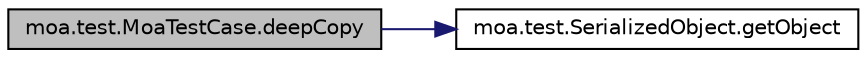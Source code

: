 digraph G
{
  edge [fontname="Helvetica",fontsize="10",labelfontname="Helvetica",labelfontsize="10"];
  node [fontname="Helvetica",fontsize="10",shape=record];
  rankdir=LR;
  Node1 [label="moa.test.MoaTestCase.deepCopy",height=0.2,width=0.4,color="black", fillcolor="grey75", style="filled" fontcolor="black"];
  Node1 -> Node2 [color="midnightblue",fontsize="10",style="solid",fontname="Helvetica"];
  Node2 [label="moa.test.SerializedObject.getObject",height=0.2,width=0.4,color="black", fillcolor="white", style="filled",URL="$classmoa_1_1test_1_1SerializedObject.html#a17504df9d7ca8cadc1f0861df51866dd",tooltip="Returns a serialized object."];
}
